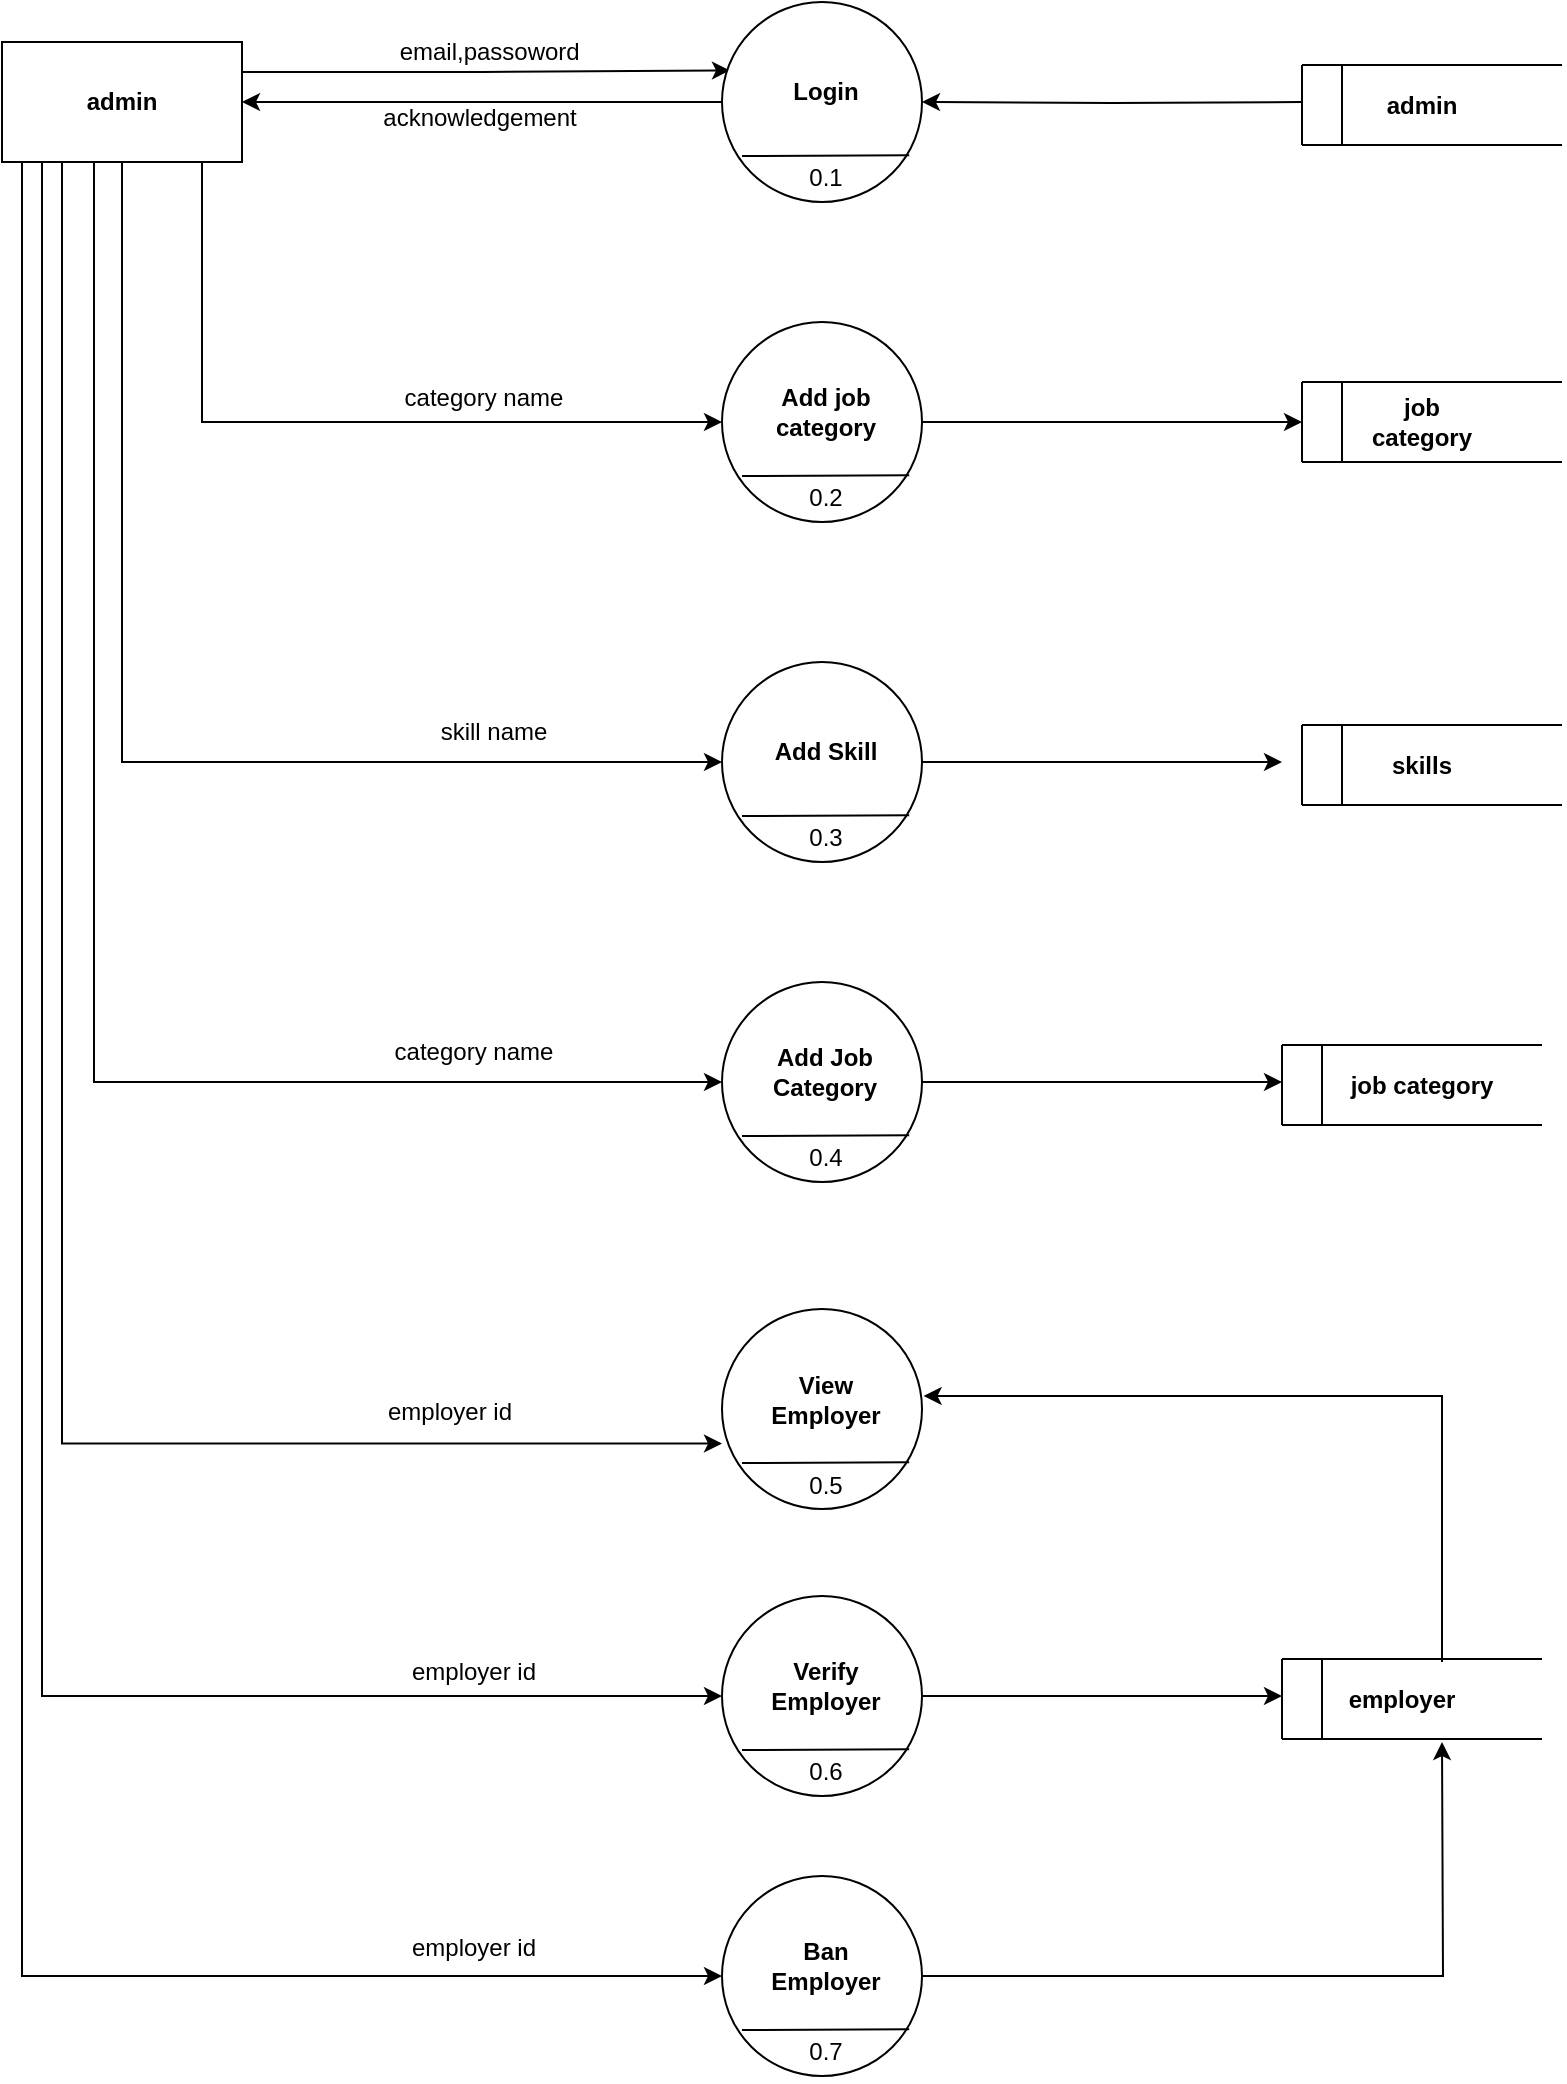 <mxfile version="19.0.3" type="device"><diagram id="TOkJY3j2TRQBVx4fKm12" name="Page-1"><mxGraphModel dx="1550" dy="769" grid="1" gridSize="10" guides="1" tooltips="1" connect="1" arrows="1" fold="1" page="1" pageScale="1" pageWidth="850" pageHeight="1100" math="0" shadow="0"><root><mxCell id="0"/><mxCell id="1" parent="0"/><mxCell id="_CBgfRys0AloeU_Ydikx-16" style="edgeStyle=orthogonalEdgeStyle;rounded=0;orthogonalLoop=1;jettySize=auto;html=1;exitX=0;exitY=0.5;exitDx=0;exitDy=0;entryX=1;entryY=0.5;entryDx=0;entryDy=0;" parent="1" source="_CBgfRys0AloeU_Ydikx-1" target="_CBgfRys0AloeU_Ydikx-5" edge="1"><mxGeometry relative="1" as="geometry"/></mxCell><mxCell id="_CBgfRys0AloeU_Ydikx-14" style="edgeStyle=orthogonalEdgeStyle;rounded=0;orthogonalLoop=1;jettySize=auto;html=1;exitX=1;exitY=0.25;exitDx=0;exitDy=0;entryX=0.04;entryY=0.342;entryDx=0;entryDy=0;entryPerimeter=0;" parent="1" source="_CBgfRys0AloeU_Ydikx-5" target="_CBgfRys0AloeU_Ydikx-1" edge="1"><mxGeometry relative="1" as="geometry"/></mxCell><mxCell id="_CBgfRys0AloeU_Ydikx-34" style="edgeStyle=orthogonalEdgeStyle;rounded=0;orthogonalLoop=1;jettySize=auto;html=1;exitX=0.5;exitY=1;exitDx=0;exitDy=0;" parent="1" source="_CBgfRys0AloeU_Ydikx-5" edge="1"><mxGeometry relative="1" as="geometry"><mxPoint x="390" y="270" as="targetPoint"/><Array as="points"><mxPoint x="130" y="140"/><mxPoint x="130" y="270"/></Array></mxGeometry></mxCell><mxCell id="_CBgfRys0AloeU_Ydikx-48" style="edgeStyle=orthogonalEdgeStyle;rounded=0;orthogonalLoop=1;jettySize=auto;html=1;" parent="1" source="_CBgfRys0AloeU_Ydikx-5" edge="1"><mxGeometry relative="1" as="geometry"><mxPoint x="390" y="440" as="targetPoint"/><Array as="points"><mxPoint x="90" y="440"/></Array></mxGeometry></mxCell><mxCell id="_CBgfRys0AloeU_Ydikx-66" style="edgeStyle=orthogonalEdgeStyle;rounded=0;orthogonalLoop=1;jettySize=auto;html=1;exitX=0.5;exitY=1;exitDx=0;exitDy=0;entryX=0;entryY=0.5;entryDx=0;entryDy=0;" parent="1" target="_CBgfRys0AloeU_Ydikx-74" edge="1"><mxGeometry relative="1" as="geometry"><mxPoint x="86" y="140" as="sourcePoint"/><mxPoint x="386" y="600" as="targetPoint"/><Array as="points"><mxPoint x="76" y="140"/><mxPoint x="76" y="600"/></Array></mxGeometry></mxCell><mxCell id="_CBgfRys0AloeU_Ydikx-67" style="edgeStyle=orthogonalEdgeStyle;rounded=0;orthogonalLoop=1;jettySize=auto;html=1;exitX=0.25;exitY=1;exitDx=0;exitDy=0;entryX=0;entryY=0.5;entryDx=0;entryDy=0;" parent="1" source="_CBgfRys0AloeU_Ydikx-5" edge="1" target="_CBgfRys0AloeU_Ydikx-56"><mxGeometry relative="1" as="geometry"><mxPoint x="390" y="960" as="targetPoint"/><Array as="points"><mxPoint x="50" y="140"/><mxPoint x="50" y="907"/></Array></mxGeometry></mxCell><mxCell id="_CBgfRys0AloeU_Ydikx-78" style="edgeStyle=orthogonalEdgeStyle;rounded=0;orthogonalLoop=1;jettySize=auto;html=1;exitX=0.25;exitY=1;exitDx=0;exitDy=0;" parent="1" source="_CBgfRys0AloeU_Ydikx-5" edge="1"><mxGeometry relative="1" as="geometry"><mxPoint x="390" y="780.8" as="targetPoint"/><Array as="points"><mxPoint x="60" y="781"/></Array></mxGeometry></mxCell><mxCell id="LLXe-MOqnw7rKnpyXfO--21" style="edgeStyle=orthogonalEdgeStyle;rounded=0;orthogonalLoop=1;jettySize=auto;html=1;entryX=0;entryY=0.5;entryDx=0;entryDy=0;" edge="1" parent="1" source="_CBgfRys0AloeU_Ydikx-5" target="LLXe-MOqnw7rKnpyXfO--15"><mxGeometry relative="1" as="geometry"><Array as="points"><mxPoint x="40" y="1047"/></Array></mxGeometry></mxCell><mxCell id="_CBgfRys0AloeU_Ydikx-5" value="&lt;b&gt;admin&lt;/b&gt;" style="rounded=0;whiteSpace=wrap;html=1;" parent="1" vertex="1"><mxGeometry x="30" y="80" width="120" height="60" as="geometry"/></mxCell><mxCell id="_CBgfRys0AloeU_Ydikx-11" value="" style="group" parent="1" vertex="1" connectable="0"><mxGeometry x="680" y="91.5" width="130" height="40" as="geometry"/></mxCell><mxCell id="_CBgfRys0AloeU_Ydikx-6" value="" style="endArrow=none;html=1;rounded=0;" parent="_CBgfRys0AloeU_Ydikx-11" edge="1"><mxGeometry width="50" height="50" relative="1" as="geometry"><mxPoint as="sourcePoint"/><mxPoint x="130" as="targetPoint"/></mxGeometry></mxCell><mxCell id="_CBgfRys0AloeU_Ydikx-7" value="" style="endArrow=none;html=1;rounded=0;" parent="_CBgfRys0AloeU_Ydikx-11" edge="1"><mxGeometry width="50" height="50" relative="1" as="geometry"><mxPoint x="130" y="40" as="sourcePoint"/><mxPoint y="40" as="targetPoint"/></mxGeometry></mxCell><mxCell id="_CBgfRys0AloeU_Ydikx-8" value="" style="endArrow=none;html=1;rounded=0;" parent="_CBgfRys0AloeU_Ydikx-11" edge="1"><mxGeometry width="50" height="50" relative="1" as="geometry"><mxPoint y="40" as="sourcePoint"/><mxPoint as="targetPoint"/></mxGeometry></mxCell><mxCell id="_CBgfRys0AloeU_Ydikx-9" value="" style="endArrow=none;html=1;rounded=0;" parent="_CBgfRys0AloeU_Ydikx-11" edge="1"><mxGeometry width="50" height="50" relative="1" as="geometry"><mxPoint x="20" y="40" as="sourcePoint"/><mxPoint x="20" as="targetPoint"/></mxGeometry></mxCell><mxCell id="_CBgfRys0AloeU_Ydikx-10" value="&lt;b&gt;admin&lt;/b&gt;" style="text;html=1;strokeColor=none;fillColor=none;align=center;verticalAlign=middle;whiteSpace=wrap;rounded=0;" parent="_CBgfRys0AloeU_Ydikx-11" vertex="1"><mxGeometry x="30" y="5" width="60" height="30" as="geometry"/></mxCell><mxCell id="_CBgfRys0AloeU_Ydikx-15" value="email,passoword&amp;nbsp;" style="text;html=1;strokeColor=none;fillColor=none;align=center;verticalAlign=middle;whiteSpace=wrap;rounded=0;" parent="1" vertex="1"><mxGeometry x="180" y="70" width="191" height="30" as="geometry"/></mxCell><mxCell id="_CBgfRys0AloeU_Ydikx-17" value="acknowledgement" style="text;html=1;strokeColor=none;fillColor=none;align=center;verticalAlign=middle;whiteSpace=wrap;rounded=0;" parent="1" vertex="1"><mxGeometry x="236" y="103" width="66" height="30" as="geometry"/></mxCell><mxCell id="_CBgfRys0AloeU_Ydikx-21" value="" style="group" parent="1" vertex="1" connectable="0"><mxGeometry x="390" y="60" width="100" height="103" as="geometry"/></mxCell><mxCell id="_CBgfRys0AloeU_Ydikx-1" value="" style="ellipse;whiteSpace=wrap;html=1;aspect=fixed;" parent="_CBgfRys0AloeU_Ydikx-21" vertex="1"><mxGeometry width="100" height="100" as="geometry"/></mxCell><mxCell id="_CBgfRys0AloeU_Ydikx-3" value="" style="endArrow=none;html=1;rounded=0;entryX=0.936;entryY=0.766;entryDx=0;entryDy=0;entryPerimeter=0;" parent="_CBgfRys0AloeU_Ydikx-21" target="_CBgfRys0AloeU_Ydikx-1" edge="1"><mxGeometry width="50" height="50" relative="1" as="geometry"><mxPoint x="10" y="77" as="sourcePoint"/><mxPoint y="130" as="targetPoint"/></mxGeometry></mxCell><mxCell id="_CBgfRys0AloeU_Ydikx-4" value="0.1" style="text;html=1;strokeColor=none;fillColor=none;align=center;verticalAlign=middle;whiteSpace=wrap;rounded=0;" parent="_CBgfRys0AloeU_Ydikx-21" vertex="1"><mxGeometry x="22" y="73" width="60" height="30" as="geometry"/></mxCell><mxCell id="_CBgfRys0AloeU_Ydikx-19" value="&lt;b&gt;Login&lt;/b&gt;" style="text;html=1;strokeColor=none;fillColor=none;align=center;verticalAlign=middle;whiteSpace=wrap;rounded=0;" parent="_CBgfRys0AloeU_Ydikx-21" vertex="1"><mxGeometry x="22" y="30" width="60" height="30" as="geometry"/></mxCell><mxCell id="_CBgfRys0AloeU_Ydikx-22" value="" style="group" parent="1" vertex="1" connectable="0"><mxGeometry x="390" y="220" width="100" height="103" as="geometry"/></mxCell><mxCell id="_CBgfRys0AloeU_Ydikx-23" value="" style="ellipse;whiteSpace=wrap;html=1;aspect=fixed;" parent="_CBgfRys0AloeU_Ydikx-22" vertex="1"><mxGeometry width="100" height="100" as="geometry"/></mxCell><mxCell id="_CBgfRys0AloeU_Ydikx-24" value="" style="endArrow=none;html=1;rounded=0;entryX=0.936;entryY=0.766;entryDx=0;entryDy=0;entryPerimeter=0;" parent="_CBgfRys0AloeU_Ydikx-22" target="_CBgfRys0AloeU_Ydikx-23" edge="1"><mxGeometry width="50" height="50" relative="1" as="geometry"><mxPoint x="10" y="77" as="sourcePoint"/><mxPoint y="130" as="targetPoint"/></mxGeometry></mxCell><mxCell id="_CBgfRys0AloeU_Ydikx-25" value="0.2&lt;br&gt;" style="text;html=1;strokeColor=none;fillColor=none;align=center;verticalAlign=middle;whiteSpace=wrap;rounded=0;" parent="_CBgfRys0AloeU_Ydikx-22" vertex="1"><mxGeometry x="22" y="73" width="60" height="30" as="geometry"/></mxCell><mxCell id="_CBgfRys0AloeU_Ydikx-26" value="&lt;b&gt;Add job category&lt;/b&gt;" style="text;html=1;strokeColor=none;fillColor=none;align=center;verticalAlign=middle;whiteSpace=wrap;rounded=0;" parent="_CBgfRys0AloeU_Ydikx-22" vertex="1"><mxGeometry x="22" y="30" width="60" height="30" as="geometry"/></mxCell><mxCell id="_CBgfRys0AloeU_Ydikx-27" value="" style="group" parent="1" vertex="1" connectable="0"><mxGeometry x="680" y="250" width="130" height="40" as="geometry"/></mxCell><mxCell id="_CBgfRys0AloeU_Ydikx-28" value="" style="endArrow=none;html=1;rounded=0;" parent="_CBgfRys0AloeU_Ydikx-27" edge="1"><mxGeometry width="50" height="50" relative="1" as="geometry"><mxPoint as="sourcePoint"/><mxPoint x="130" as="targetPoint"/></mxGeometry></mxCell><mxCell id="_CBgfRys0AloeU_Ydikx-29" value="" style="endArrow=none;html=1;rounded=0;" parent="_CBgfRys0AloeU_Ydikx-27" edge="1"><mxGeometry width="50" height="50" relative="1" as="geometry"><mxPoint x="130" y="40" as="sourcePoint"/><mxPoint y="40" as="targetPoint"/></mxGeometry></mxCell><mxCell id="_CBgfRys0AloeU_Ydikx-30" value="" style="endArrow=none;html=1;rounded=0;" parent="_CBgfRys0AloeU_Ydikx-27" edge="1"><mxGeometry width="50" height="50" relative="1" as="geometry"><mxPoint y="40" as="sourcePoint"/><mxPoint as="targetPoint"/></mxGeometry></mxCell><mxCell id="_CBgfRys0AloeU_Ydikx-31" value="" style="endArrow=none;html=1;rounded=0;" parent="_CBgfRys0AloeU_Ydikx-27" edge="1"><mxGeometry width="50" height="50" relative="1" as="geometry"><mxPoint x="20" y="40" as="sourcePoint"/><mxPoint x="20" as="targetPoint"/></mxGeometry></mxCell><mxCell id="_CBgfRys0AloeU_Ydikx-32" value="&lt;b&gt;job category&lt;/b&gt;" style="text;html=1;strokeColor=none;fillColor=none;align=center;verticalAlign=middle;whiteSpace=wrap;rounded=0;" parent="_CBgfRys0AloeU_Ydikx-27" vertex="1"><mxGeometry x="30" y="5" width="60" height="30" as="geometry"/></mxCell><mxCell id="_CBgfRys0AloeU_Ydikx-36" value="" style="group" parent="1" vertex="1" connectable="0"><mxGeometry x="390" y="390" width="100" height="103" as="geometry"/></mxCell><mxCell id="_CBgfRys0AloeU_Ydikx-37" value="" style="ellipse;whiteSpace=wrap;html=1;aspect=fixed;" parent="_CBgfRys0AloeU_Ydikx-36" vertex="1"><mxGeometry width="100" height="100" as="geometry"/></mxCell><mxCell id="_CBgfRys0AloeU_Ydikx-38" value="" style="endArrow=none;html=1;rounded=0;entryX=0.936;entryY=0.766;entryDx=0;entryDy=0;entryPerimeter=0;" parent="_CBgfRys0AloeU_Ydikx-36" target="_CBgfRys0AloeU_Ydikx-37" edge="1"><mxGeometry width="50" height="50" relative="1" as="geometry"><mxPoint x="10" y="77" as="sourcePoint"/><mxPoint y="130" as="targetPoint"/></mxGeometry></mxCell><mxCell id="_CBgfRys0AloeU_Ydikx-39" value="0.3&lt;br&gt;" style="text;html=1;strokeColor=none;fillColor=none;align=center;verticalAlign=middle;whiteSpace=wrap;rounded=0;" parent="_CBgfRys0AloeU_Ydikx-36" vertex="1"><mxGeometry x="22" y="73" width="60" height="30" as="geometry"/></mxCell><mxCell id="_CBgfRys0AloeU_Ydikx-40" value="&lt;b&gt;Add Skill&lt;/b&gt;" style="text;html=1;strokeColor=none;fillColor=none;align=center;verticalAlign=middle;whiteSpace=wrap;rounded=0;" parent="_CBgfRys0AloeU_Ydikx-36" vertex="1"><mxGeometry x="22" y="30" width="60" height="30" as="geometry"/></mxCell><mxCell id="_CBgfRys0AloeU_Ydikx-47" style="edgeStyle=orthogonalEdgeStyle;rounded=0;orthogonalLoop=1;jettySize=auto;html=1;" parent="1" source="_CBgfRys0AloeU_Ydikx-37" edge="1"><mxGeometry relative="1" as="geometry"><mxPoint x="670" y="440" as="targetPoint"/></mxGeometry></mxCell><mxCell id="_CBgfRys0AloeU_Ydikx-49" value="skill name" style="text;html=1;strokeColor=none;fillColor=none;align=center;verticalAlign=middle;whiteSpace=wrap;rounded=0;" parent="1" vertex="1"><mxGeometry x="188.5" y="410" width="174" height="30" as="geometry"/></mxCell><mxCell id="_CBgfRys0AloeU_Ydikx-50" value="" style="group" parent="1" vertex="1" connectable="0"><mxGeometry x="390" y="713.5" width="100" height="103" as="geometry"/></mxCell><mxCell id="_CBgfRys0AloeU_Ydikx-51" value="" style="ellipse;whiteSpace=wrap;html=1;aspect=fixed;" parent="_CBgfRys0AloeU_Ydikx-50" vertex="1"><mxGeometry width="100" height="100" as="geometry"/></mxCell><mxCell id="_CBgfRys0AloeU_Ydikx-52" value="" style="endArrow=none;html=1;rounded=0;entryX=0.936;entryY=0.766;entryDx=0;entryDy=0;entryPerimeter=0;" parent="_CBgfRys0AloeU_Ydikx-50" target="_CBgfRys0AloeU_Ydikx-51" edge="1"><mxGeometry width="50" height="50" relative="1" as="geometry"><mxPoint x="10" y="77" as="sourcePoint"/><mxPoint y="130" as="targetPoint"/></mxGeometry></mxCell><mxCell id="_CBgfRys0AloeU_Ydikx-53" value="0.5" style="text;html=1;strokeColor=none;fillColor=none;align=center;verticalAlign=middle;whiteSpace=wrap;rounded=0;" parent="_CBgfRys0AloeU_Ydikx-50" vertex="1"><mxGeometry x="22" y="73" width="60" height="30" as="geometry"/></mxCell><mxCell id="_CBgfRys0AloeU_Ydikx-54" value="&lt;b&gt;View Employer&lt;/b&gt;" style="text;html=1;strokeColor=none;fillColor=none;align=center;verticalAlign=middle;whiteSpace=wrap;rounded=0;" parent="_CBgfRys0AloeU_Ydikx-50" vertex="1"><mxGeometry x="22" y="30" width="60" height="30" as="geometry"/></mxCell><mxCell id="_CBgfRys0AloeU_Ydikx-55" value="" style="group" parent="1" vertex="1" connectable="0"><mxGeometry x="390" y="857" width="100" height="103" as="geometry"/></mxCell><mxCell id="_CBgfRys0AloeU_Ydikx-56" value="" style="ellipse;whiteSpace=wrap;html=1;aspect=fixed;" parent="_CBgfRys0AloeU_Ydikx-55" vertex="1"><mxGeometry width="100" height="100" as="geometry"/></mxCell><mxCell id="_CBgfRys0AloeU_Ydikx-57" value="" style="endArrow=none;html=1;rounded=0;entryX=0.936;entryY=0.766;entryDx=0;entryDy=0;entryPerimeter=0;" parent="_CBgfRys0AloeU_Ydikx-55" target="_CBgfRys0AloeU_Ydikx-56" edge="1"><mxGeometry width="50" height="50" relative="1" as="geometry"><mxPoint x="10" y="77" as="sourcePoint"/><mxPoint y="130" as="targetPoint"/></mxGeometry></mxCell><mxCell id="_CBgfRys0AloeU_Ydikx-58" value="0.6&lt;br&gt;" style="text;html=1;strokeColor=none;fillColor=none;align=center;verticalAlign=middle;whiteSpace=wrap;rounded=0;" parent="_CBgfRys0AloeU_Ydikx-55" vertex="1"><mxGeometry x="22" y="73" width="60" height="30" as="geometry"/></mxCell><mxCell id="_CBgfRys0AloeU_Ydikx-59" value="&lt;b&gt;Verify Employer&lt;/b&gt;" style="text;html=1;strokeColor=none;fillColor=none;align=center;verticalAlign=middle;whiteSpace=wrap;rounded=0;" parent="_CBgfRys0AloeU_Ydikx-55" vertex="1"><mxGeometry x="22" y="30" width="60" height="30" as="geometry"/></mxCell><mxCell id="_CBgfRys0AloeU_Ydikx-60" value="" style="group" parent="1" vertex="1" connectable="0"><mxGeometry x="670" y="888.5" width="130" height="40" as="geometry"/></mxCell><mxCell id="_CBgfRys0AloeU_Ydikx-61" value="" style="endArrow=none;html=1;rounded=0;" parent="_CBgfRys0AloeU_Ydikx-60" edge="1"><mxGeometry width="50" height="50" relative="1" as="geometry"><mxPoint as="sourcePoint"/><mxPoint x="130" as="targetPoint"/></mxGeometry></mxCell><mxCell id="_CBgfRys0AloeU_Ydikx-62" value="" style="endArrow=none;html=1;rounded=0;" parent="_CBgfRys0AloeU_Ydikx-60" edge="1"><mxGeometry width="50" height="50" relative="1" as="geometry"><mxPoint x="130" y="40" as="sourcePoint"/><mxPoint y="40" as="targetPoint"/></mxGeometry></mxCell><mxCell id="_CBgfRys0AloeU_Ydikx-63" value="" style="endArrow=none;html=1;rounded=0;" parent="_CBgfRys0AloeU_Ydikx-60" edge="1"><mxGeometry width="50" height="50" relative="1" as="geometry"><mxPoint y="40" as="sourcePoint"/><mxPoint as="targetPoint"/></mxGeometry></mxCell><mxCell id="_CBgfRys0AloeU_Ydikx-64" value="" style="endArrow=none;html=1;rounded=0;" parent="_CBgfRys0AloeU_Ydikx-60" edge="1"><mxGeometry width="50" height="50" relative="1" as="geometry"><mxPoint x="20" y="40" as="sourcePoint"/><mxPoint x="20" as="targetPoint"/></mxGeometry></mxCell><mxCell id="_CBgfRys0AloeU_Ydikx-65" value="&lt;b&gt;employer&lt;/b&gt;" style="text;html=1;strokeColor=none;fillColor=none;align=center;verticalAlign=middle;whiteSpace=wrap;rounded=0;" parent="_CBgfRys0AloeU_Ydikx-60" vertex="1"><mxGeometry x="30" y="5" width="60" height="30" as="geometry"/></mxCell><mxCell id="_CBgfRys0AloeU_Ydikx-68" value="category name" style="text;html=1;strokeColor=none;fillColor=none;align=center;verticalAlign=middle;whiteSpace=wrap;rounded=0;" parent="1" vertex="1"><mxGeometry x="218" y="570" width="96" height="30" as="geometry"/></mxCell><mxCell id="_CBgfRys0AloeU_Ydikx-73" value="" style="group" parent="1" vertex="1" connectable="0"><mxGeometry x="390" y="550" width="100" height="103" as="geometry"/></mxCell><mxCell id="_CBgfRys0AloeU_Ydikx-74" value="" style="ellipse;whiteSpace=wrap;html=1;aspect=fixed;" parent="_CBgfRys0AloeU_Ydikx-73" vertex="1"><mxGeometry width="100" height="100" as="geometry"/></mxCell><mxCell id="_CBgfRys0AloeU_Ydikx-75" value="" style="endArrow=none;html=1;rounded=0;entryX=0.936;entryY=0.766;entryDx=0;entryDy=0;entryPerimeter=0;" parent="_CBgfRys0AloeU_Ydikx-73" target="_CBgfRys0AloeU_Ydikx-74" edge="1"><mxGeometry width="50" height="50" relative="1" as="geometry"><mxPoint x="10" y="77" as="sourcePoint"/><mxPoint y="130" as="targetPoint"/></mxGeometry></mxCell><mxCell id="_CBgfRys0AloeU_Ydikx-76" value="0.4&lt;br&gt;" style="text;html=1;strokeColor=none;fillColor=none;align=center;verticalAlign=middle;whiteSpace=wrap;rounded=0;" parent="_CBgfRys0AloeU_Ydikx-73" vertex="1"><mxGeometry x="22" y="73" width="60" height="30" as="geometry"/></mxCell><mxCell id="_CBgfRys0AloeU_Ydikx-77" value="&lt;b&gt;Add Job Category&lt;/b&gt;" style="text;html=1;strokeColor=none;fillColor=none;align=center;verticalAlign=middle;whiteSpace=wrap;rounded=0;" parent="_CBgfRys0AloeU_Ydikx-73" vertex="1"><mxGeometry x="20" y="30" width="63" height="30" as="geometry"/></mxCell><mxCell id="_CBgfRys0AloeU_Ydikx-79" style="edgeStyle=orthogonalEdgeStyle;rounded=0;orthogonalLoop=1;jettySize=auto;html=1;exitX=1;exitY=0.5;exitDx=0;exitDy=0;" parent="1" source="_CBgfRys0AloeU_Ydikx-56" edge="1"><mxGeometry relative="1" as="geometry"><mxPoint x="670" y="907" as="targetPoint"/></mxGeometry></mxCell><mxCell id="_CBgfRys0AloeU_Ydikx-81" style="edgeStyle=orthogonalEdgeStyle;rounded=0;orthogonalLoop=1;jettySize=auto;html=1;entryX=1.008;entryY=0.435;entryDx=0;entryDy=0;entryPerimeter=0;" parent="1" edge="1" target="_CBgfRys0AloeU_Ydikx-51"><mxGeometry relative="1" as="geometry"><mxPoint x="485" y="800" as="targetPoint"/><mxPoint x="750" y="890" as="sourcePoint"/><Array as="points"><mxPoint x="750" y="757"/></Array></mxGeometry></mxCell><mxCell id="_CBgfRys0AloeU_Ydikx-82" value="category name" style="text;html=1;strokeColor=none;fillColor=none;align=center;verticalAlign=middle;whiteSpace=wrap;rounded=0;" parent="1" vertex="1"><mxGeometry x="204.5" y="243" width="132" height="30" as="geometry"/></mxCell><mxCell id="z5NxAWvf24ySx-73J2xH-4" value="employer id" style="text;html=1;strokeColor=none;fillColor=none;align=center;verticalAlign=middle;whiteSpace=wrap;rounded=0;" parent="1" vertex="1"><mxGeometry x="206" y="750" width="96" height="30" as="geometry"/></mxCell><mxCell id="z5NxAWvf24ySx-73J2xH-5" value="employer id" style="text;html=1;strokeColor=none;fillColor=none;align=center;verticalAlign=middle;whiteSpace=wrap;rounded=0;" parent="1" vertex="1"><mxGeometry x="218" y="880" width="96" height="30" as="geometry"/></mxCell><mxCell id="z5NxAWvf24ySx-73J2xH-6" value="" style="group" parent="1" vertex="1" connectable="0"><mxGeometry x="680" y="421.5" width="130" height="40" as="geometry"/></mxCell><mxCell id="z5NxAWvf24ySx-73J2xH-7" value="" style="endArrow=none;html=1;rounded=0;" parent="z5NxAWvf24ySx-73J2xH-6" edge="1"><mxGeometry width="50" height="50" relative="1" as="geometry"><mxPoint as="sourcePoint"/><mxPoint x="130" as="targetPoint"/></mxGeometry></mxCell><mxCell id="z5NxAWvf24ySx-73J2xH-8" value="" style="endArrow=none;html=1;rounded=0;" parent="z5NxAWvf24ySx-73J2xH-6" edge="1"><mxGeometry width="50" height="50" relative="1" as="geometry"><mxPoint x="130" y="40" as="sourcePoint"/><mxPoint y="40" as="targetPoint"/></mxGeometry></mxCell><mxCell id="z5NxAWvf24ySx-73J2xH-9" value="" style="endArrow=none;html=1;rounded=0;" parent="z5NxAWvf24ySx-73J2xH-6" edge="1"><mxGeometry width="50" height="50" relative="1" as="geometry"><mxPoint y="40" as="sourcePoint"/><mxPoint as="targetPoint"/></mxGeometry></mxCell><mxCell id="z5NxAWvf24ySx-73J2xH-10" value="" style="endArrow=none;html=1;rounded=0;" parent="z5NxAWvf24ySx-73J2xH-6" edge="1"><mxGeometry width="50" height="50" relative="1" as="geometry"><mxPoint x="20" y="40" as="sourcePoint"/><mxPoint x="20" as="targetPoint"/></mxGeometry></mxCell><mxCell id="z5NxAWvf24ySx-73J2xH-11" value="&lt;b&gt;skills&lt;/b&gt;" style="text;html=1;strokeColor=none;fillColor=none;align=center;verticalAlign=middle;whiteSpace=wrap;rounded=0;" parent="z5NxAWvf24ySx-73J2xH-6" vertex="1"><mxGeometry x="30" y="5" width="60" height="30" as="geometry"/></mxCell><mxCell id="LLXe-MOqnw7rKnpyXfO--5" style="edgeStyle=orthogonalEdgeStyle;rounded=0;orthogonalLoop=1;jettySize=auto;html=1;entryX=1;entryY=0.5;entryDx=0;entryDy=0;" edge="1" parent="1" target="_CBgfRys0AloeU_Ydikx-1"><mxGeometry relative="1" as="geometry"><mxPoint x="680" y="110" as="sourcePoint"/></mxGeometry></mxCell><mxCell id="LLXe-MOqnw7rKnpyXfO--6" style="edgeStyle=orthogonalEdgeStyle;rounded=0;orthogonalLoop=1;jettySize=auto;html=1;exitX=1;exitY=0.5;exitDx=0;exitDy=0;" edge="1" parent="1" source="_CBgfRys0AloeU_Ydikx-23"><mxGeometry relative="1" as="geometry"><mxPoint x="680" y="270" as="targetPoint"/></mxGeometry></mxCell><mxCell id="LLXe-MOqnw7rKnpyXfO--7" value="" style="group" vertex="1" connectable="0" parent="1"><mxGeometry x="670" y="581.5" width="130" height="40" as="geometry"/></mxCell><mxCell id="LLXe-MOqnw7rKnpyXfO--8" value="" style="endArrow=none;html=1;rounded=0;" edge="1" parent="LLXe-MOqnw7rKnpyXfO--7"><mxGeometry width="50" height="50" relative="1" as="geometry"><mxPoint as="sourcePoint"/><mxPoint x="130" as="targetPoint"/></mxGeometry></mxCell><mxCell id="LLXe-MOqnw7rKnpyXfO--9" value="" style="endArrow=none;html=1;rounded=0;" edge="1" parent="LLXe-MOqnw7rKnpyXfO--7"><mxGeometry width="50" height="50" relative="1" as="geometry"><mxPoint x="130" y="40" as="sourcePoint"/><mxPoint y="40" as="targetPoint"/></mxGeometry></mxCell><mxCell id="LLXe-MOqnw7rKnpyXfO--10" value="" style="endArrow=none;html=1;rounded=0;" edge="1" parent="LLXe-MOqnw7rKnpyXfO--7"><mxGeometry width="50" height="50" relative="1" as="geometry"><mxPoint y="40" as="sourcePoint"/><mxPoint as="targetPoint"/></mxGeometry></mxCell><mxCell id="LLXe-MOqnw7rKnpyXfO--11" value="" style="endArrow=none;html=1;rounded=0;" edge="1" parent="LLXe-MOqnw7rKnpyXfO--7"><mxGeometry width="50" height="50" relative="1" as="geometry"><mxPoint x="20" y="40" as="sourcePoint"/><mxPoint x="20" as="targetPoint"/></mxGeometry></mxCell><mxCell id="LLXe-MOqnw7rKnpyXfO--12" value="&lt;b&gt;job category&lt;/b&gt;" style="text;html=1;strokeColor=none;fillColor=none;align=center;verticalAlign=middle;whiteSpace=wrap;rounded=0;" vertex="1" parent="LLXe-MOqnw7rKnpyXfO--7"><mxGeometry x="30" y="5" width="80" height="30" as="geometry"/></mxCell><mxCell id="LLXe-MOqnw7rKnpyXfO--13" style="edgeStyle=orthogonalEdgeStyle;rounded=0;orthogonalLoop=1;jettySize=auto;html=1;exitX=1;exitY=0.5;exitDx=0;exitDy=0;" edge="1" parent="1" source="_CBgfRys0AloeU_Ydikx-74"><mxGeometry relative="1" as="geometry"><mxPoint x="670" y="600" as="targetPoint"/></mxGeometry></mxCell><mxCell id="LLXe-MOqnw7rKnpyXfO--14" value="" style="group" vertex="1" connectable="0" parent="1"><mxGeometry x="390" y="997" width="100" height="103" as="geometry"/></mxCell><mxCell id="LLXe-MOqnw7rKnpyXfO--15" value="" style="ellipse;whiteSpace=wrap;html=1;aspect=fixed;" vertex="1" parent="LLXe-MOqnw7rKnpyXfO--14"><mxGeometry width="100" height="100" as="geometry"/></mxCell><mxCell id="LLXe-MOqnw7rKnpyXfO--16" value="" style="endArrow=none;html=1;rounded=0;entryX=0.936;entryY=0.766;entryDx=0;entryDy=0;entryPerimeter=0;" edge="1" parent="LLXe-MOqnw7rKnpyXfO--14" target="LLXe-MOqnw7rKnpyXfO--15"><mxGeometry width="50" height="50" relative="1" as="geometry"><mxPoint x="10" y="77" as="sourcePoint"/><mxPoint y="130" as="targetPoint"/></mxGeometry></mxCell><mxCell id="LLXe-MOqnw7rKnpyXfO--17" value="0.7" style="text;html=1;strokeColor=none;fillColor=none;align=center;verticalAlign=middle;whiteSpace=wrap;rounded=0;" vertex="1" parent="LLXe-MOqnw7rKnpyXfO--14"><mxGeometry x="22" y="73" width="60" height="30" as="geometry"/></mxCell><mxCell id="LLXe-MOqnw7rKnpyXfO--18" value="&lt;b&gt;Ban Employer&lt;/b&gt;" style="text;html=1;strokeColor=none;fillColor=none;align=center;verticalAlign=middle;whiteSpace=wrap;rounded=0;" vertex="1" parent="LLXe-MOqnw7rKnpyXfO--14"><mxGeometry x="22" y="30" width="60" height="30" as="geometry"/></mxCell><mxCell id="LLXe-MOqnw7rKnpyXfO--22" value="employer id" style="text;html=1;strokeColor=none;fillColor=none;align=center;verticalAlign=middle;whiteSpace=wrap;rounded=0;" vertex="1" parent="1"><mxGeometry x="218" y="1018" width="96" height="30" as="geometry"/></mxCell><mxCell id="LLXe-MOqnw7rKnpyXfO--23" style="edgeStyle=orthogonalEdgeStyle;rounded=0;orthogonalLoop=1;jettySize=auto;html=1;" edge="1" parent="1" source="LLXe-MOqnw7rKnpyXfO--15"><mxGeometry relative="1" as="geometry"><mxPoint x="750" y="930" as="targetPoint"/></mxGeometry></mxCell></root></mxGraphModel></diagram></mxfile>